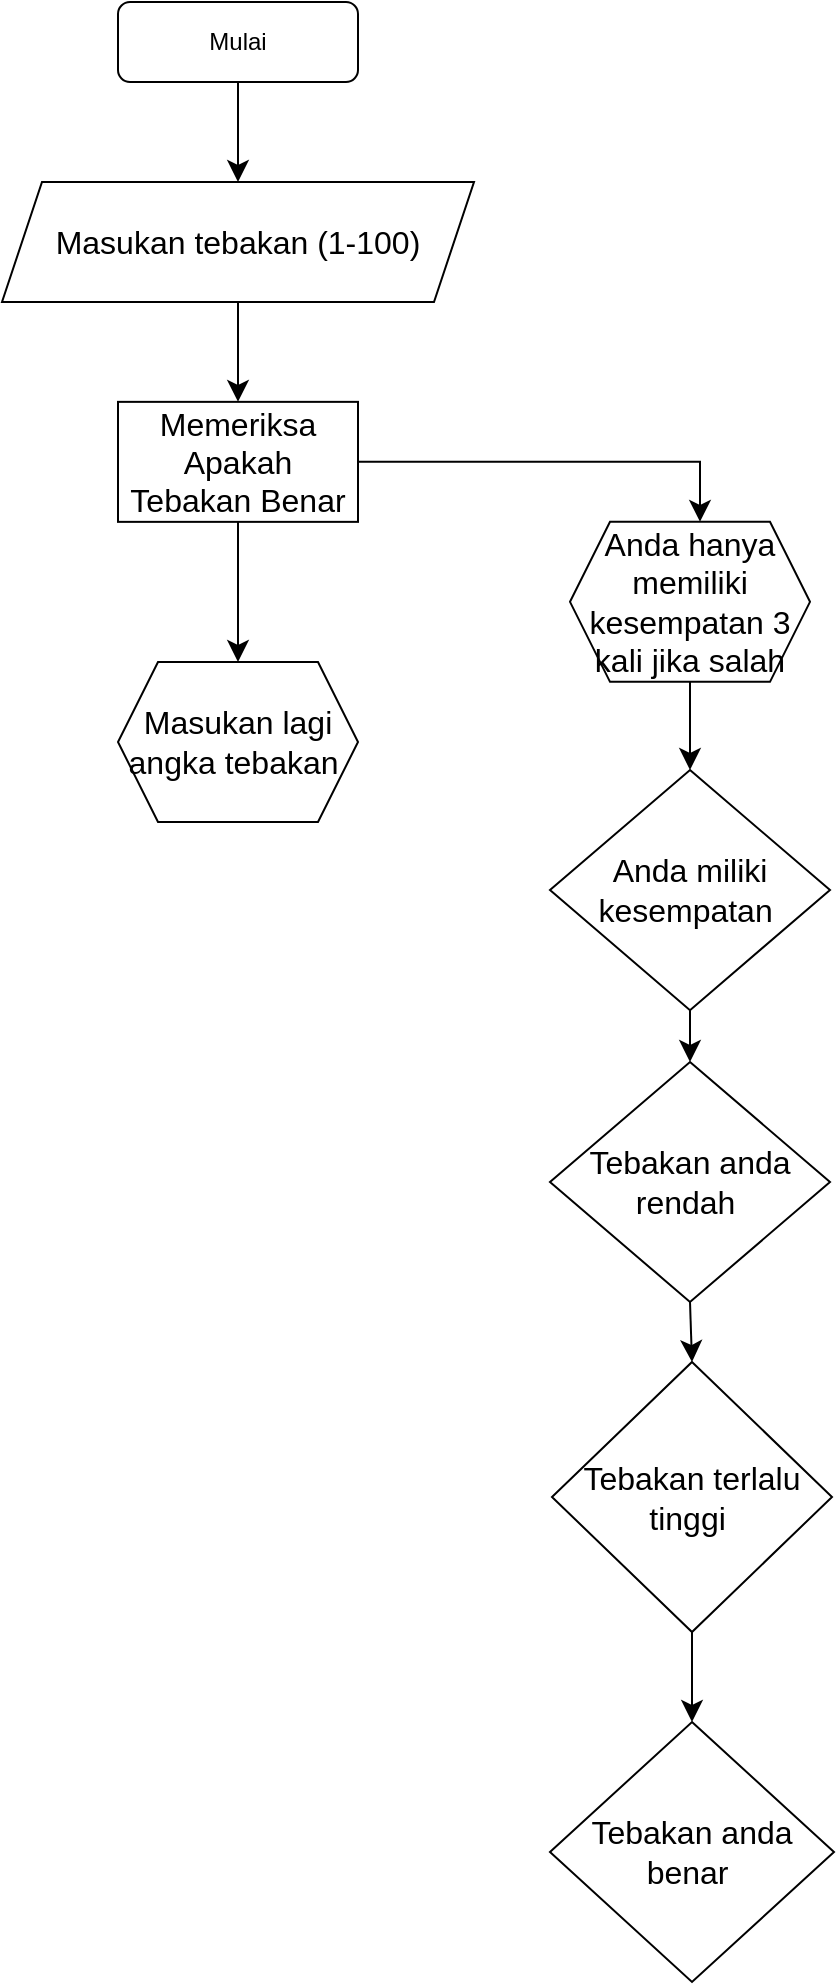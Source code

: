 <mxfile version="22.0.4" type="github">
  <diagram id="C5RBs43oDa-KdzZeNtuy" name="Page-1">
    <mxGraphModel dx="449" dy="736" grid="1" gridSize="10" guides="1" tooltips="1" connect="1" arrows="1" fold="1" page="1" pageScale="1" pageWidth="827" pageHeight="1169" math="0" shadow="0">
      <root>
        <mxCell id="WIyWlLk6GJQsqaUBKTNV-0" />
        <mxCell id="WIyWlLk6GJQsqaUBKTNV-1" parent="WIyWlLk6GJQsqaUBKTNV-0" />
        <mxCell id="WIyWlLk6GJQsqaUBKTNV-3" value="Mulai" style="rounded=1;whiteSpace=wrap;html=1;fontSize=12;glass=0;strokeWidth=1;shadow=0;" parent="WIyWlLk6GJQsqaUBKTNV-1" vertex="1">
          <mxGeometry x="160" y="80" width="120" height="40" as="geometry" />
        </mxCell>
        <mxCell id="2ZP7MVJUTkGxahNRQjdo-2" value="" style="edgeStyle=none;orthogonalLoop=1;jettySize=auto;html=1;rounded=0;fontSize=12;startSize=8;endSize=8;curved=1;exitX=0.5;exitY=1;exitDx=0;exitDy=0;entryX=0.5;entryY=0;entryDx=0;entryDy=0;" parent="WIyWlLk6GJQsqaUBKTNV-1" source="WIyWlLk6GJQsqaUBKTNV-3" target="_DnQs_Z1P2Ir-Lfi21zD-6" edge="1">
          <mxGeometry width="140" relative="1" as="geometry">
            <mxPoint x="70" y="130" as="sourcePoint" />
            <mxPoint x="220" y="170" as="targetPoint" />
            <Array as="points" />
          </mxGeometry>
        </mxCell>
        <mxCell id="2ZP7MVJUTkGxahNRQjdo-3" style="edgeStyle=none;curved=1;rounded=0;orthogonalLoop=1;jettySize=auto;html=1;exitX=1;exitY=0;exitDx=0;exitDy=0;fontSize=12;startSize=8;endSize=8;" parent="WIyWlLk6GJQsqaUBKTNV-1" edge="1">
          <mxGeometry relative="1" as="geometry">
            <mxPoint x="245" y="310" as="sourcePoint" />
            <mxPoint x="245" y="310" as="targetPoint" />
          </mxGeometry>
        </mxCell>
        <mxCell id="_DnQs_Z1P2Ir-Lfi21zD-2" value="Memeriksa Apakah Tebakan Benar" style="whiteSpace=wrap;html=1;fontSize=16;" parent="WIyWlLk6GJQsqaUBKTNV-1" vertex="1">
          <mxGeometry x="160" y="279.93" width="120" height="60" as="geometry" />
        </mxCell>
        <mxCell id="_DnQs_Z1P2Ir-Lfi21zD-3" value="" style="edgeStyle=none;orthogonalLoop=1;jettySize=auto;html=1;rounded=0;fontSize=12;startSize=8;endSize=8;curved=1;entryX=0.5;entryY=0;entryDx=0;entryDy=0;exitX=0.5;exitY=1;exitDx=0;exitDy=0;" parent="WIyWlLk6GJQsqaUBKTNV-1" source="_DnQs_Z1P2Ir-Lfi21zD-6" target="_DnQs_Z1P2Ir-Lfi21zD-2" edge="1">
          <mxGeometry width="140" relative="1" as="geometry">
            <mxPoint x="210" y="240" as="sourcePoint" />
            <mxPoint x="300" y="260" as="targetPoint" />
            <Array as="points" />
          </mxGeometry>
        </mxCell>
        <mxCell id="_DnQs_Z1P2Ir-Lfi21zD-4" value="Tebakan anda rendah&amp;nbsp;" style="rhombus;whiteSpace=wrap;html=1;fontSize=16;" parent="WIyWlLk6GJQsqaUBKTNV-1" vertex="1">
          <mxGeometry x="376" y="610" width="140" height="120" as="geometry" />
        </mxCell>
        <mxCell id="_DnQs_Z1P2Ir-Lfi21zD-6" value="Masukan tebakan (1-100)" style="shape=parallelogram;perimeter=parallelogramPerimeter;whiteSpace=wrap;html=1;fixedSize=1;fontSize=16;" parent="WIyWlLk6GJQsqaUBKTNV-1" vertex="1">
          <mxGeometry x="102" y="170" width="236" height="60" as="geometry" />
        </mxCell>
        <mxCell id="_DnQs_Z1P2Ir-Lfi21zD-8" value="" style="edgeStyle=none;orthogonalLoop=1;jettySize=auto;html=1;rounded=0;fontSize=12;startSize=8;endSize=8;curved=1;exitX=0.5;exitY=1;exitDx=0;exitDy=0;entryX=0.5;entryY=0;entryDx=0;entryDy=0;" parent="WIyWlLk6GJQsqaUBKTNV-1" source="_DnQs_Z1P2Ir-Lfi21zD-4" target="_DnQs_Z1P2Ir-Lfi21zD-12" edge="1">
          <mxGeometry width="140" relative="1" as="geometry">
            <mxPoint x="260" y="510" as="sourcePoint" />
            <mxPoint x="413" y="500" as="targetPoint" />
            <Array as="points" />
          </mxGeometry>
        </mxCell>
        <mxCell id="_DnQs_Z1P2Ir-Lfi21zD-11" style="edgeStyle=none;curved=1;rounded=0;orthogonalLoop=1;jettySize=auto;html=1;entryX=0.5;entryY=0;entryDx=0;entryDy=0;fontSize=12;startSize=8;endSize=8;" parent="WIyWlLk6GJQsqaUBKTNV-1" edge="1">
          <mxGeometry relative="1" as="geometry">
            <mxPoint x="413" y="500" as="sourcePoint" />
            <mxPoint x="413" y="500" as="targetPoint" />
          </mxGeometry>
        </mxCell>
        <mxCell id="_DnQs_Z1P2Ir-Lfi21zD-12" value="Tebakan terlalu tinggi&amp;nbsp;" style="rhombus;whiteSpace=wrap;html=1;fontSize=16;" parent="WIyWlLk6GJQsqaUBKTNV-1" vertex="1">
          <mxGeometry x="377" y="760" width="140" height="135" as="geometry" />
        </mxCell>
        <mxCell id="_DnQs_Z1P2Ir-Lfi21zD-13" value="" style="edgeStyle=none;orthogonalLoop=1;jettySize=auto;html=1;rounded=0;fontSize=12;startSize=8;endSize=8;curved=1;exitX=0.5;exitY=1;exitDx=0;exitDy=0;entryX=0.5;entryY=0;entryDx=0;entryDy=0;" parent="WIyWlLk6GJQsqaUBKTNV-1" source="_DnQs_Z1P2Ir-Lfi21zD-12" target="_DnQs_Z1P2Ir-Lfi21zD-14" edge="1">
          <mxGeometry width="140" relative="1" as="geometry">
            <mxPoint x="260" y="520" as="sourcePoint" />
            <mxPoint x="410" y="690" as="targetPoint" />
            <Array as="points" />
          </mxGeometry>
        </mxCell>
        <mxCell id="_DnQs_Z1P2Ir-Lfi21zD-14" value="Tebakan anda benar&amp;nbsp;" style="rhombus;whiteSpace=wrap;html=1;fontSize=16;" parent="WIyWlLk6GJQsqaUBKTNV-1" vertex="1">
          <mxGeometry x="376" y="940" width="142" height="130" as="geometry" />
        </mxCell>
        <mxCell id="_KrdQK7Pouet_UWbNt0K-0" value="" style="edgeStyle=segmentEdgeStyle;endArrow=classic;html=1;curved=0;rounded=0;endSize=8;startSize=8;sourcePerimeterSpacing=0;targetPerimeterSpacing=0;fontSize=12;exitX=1;exitY=0.5;exitDx=0;exitDy=0;" parent="WIyWlLk6GJQsqaUBKTNV-1" source="_DnQs_Z1P2Ir-Lfi21zD-2" target="_KrdQK7Pouet_UWbNt0K-6" edge="1">
          <mxGeometry width="140" relative="1" as="geometry">
            <mxPoint x="320" y="299.93" as="sourcePoint" />
            <mxPoint x="230" y="390" as="targetPoint" />
            <Array as="points">
              <mxPoint x="451" y="310" />
            </Array>
          </mxGeometry>
        </mxCell>
        <mxCell id="_KrdQK7Pouet_UWbNt0K-4" value="" style="edgeStyle=none;orthogonalLoop=1;jettySize=auto;html=1;rounded=0;fontSize=12;startSize=8;endSize=8;curved=1;exitX=0.5;exitY=1;exitDx=0;exitDy=0;" parent="WIyWlLk6GJQsqaUBKTNV-1" source="_DnQs_Z1P2Ir-Lfi21zD-2" edge="1" target="pNcdOlw_u13es9BGFDfQ-0">
          <mxGeometry width="140" relative="1" as="geometry">
            <mxPoint x="230" y="420" as="sourcePoint" />
            <mxPoint x="220.0" y="370" as="targetPoint" />
            <Array as="points" />
          </mxGeometry>
        </mxCell>
        <mxCell id="_KrdQK7Pouet_UWbNt0K-6" value="Anda hanya memiliki kesempatan 3 kali jika salah" style="shape=hexagon;perimeter=hexagonPerimeter2;whiteSpace=wrap;html=1;fixedSize=1;fontSize=16;" parent="WIyWlLk6GJQsqaUBKTNV-1" vertex="1">
          <mxGeometry x="386" y="339.93" width="120" height="80" as="geometry" />
        </mxCell>
        <mxCell id="_KrdQK7Pouet_UWbNt0K-12" style="edgeStyle=none;curved=1;rounded=0;orthogonalLoop=1;jettySize=auto;html=1;fontSize=12;startSize=8;endSize=8;entryX=0.5;entryY=0;entryDx=0;entryDy=0;" parent="WIyWlLk6GJQsqaUBKTNV-1" source="_KrdQK7Pouet_UWbNt0K-11" target="_DnQs_Z1P2Ir-Lfi21zD-4" edge="1">
          <mxGeometry relative="1" as="geometry">
            <mxPoint x="580" y="590" as="targetPoint" />
          </mxGeometry>
        </mxCell>
        <mxCell id="_KrdQK7Pouet_UWbNt0K-11" value="Anda miliki kesempatan&amp;nbsp;" style="rhombus;whiteSpace=wrap;html=1;fontSize=16;" parent="WIyWlLk6GJQsqaUBKTNV-1" vertex="1">
          <mxGeometry x="376" y="464" width="140" height="120.07" as="geometry" />
        </mxCell>
        <mxCell id="_KrdQK7Pouet_UWbNt0K-13" value="" style="edgeStyle=none;orthogonalLoop=1;jettySize=auto;html=1;rounded=0;fontSize=12;startSize=8;endSize=8;curved=1;exitX=0.5;exitY=1;exitDx=0;exitDy=0;entryX=0.5;entryY=0;entryDx=0;entryDy=0;" parent="WIyWlLk6GJQsqaUBKTNV-1" source="_KrdQK7Pouet_UWbNt0K-6" target="_KrdQK7Pouet_UWbNt0K-11" edge="1">
          <mxGeometry width="140" relative="1" as="geometry">
            <mxPoint x="390" y="490" as="sourcePoint" />
            <mxPoint x="530" y="490" as="targetPoint" />
            <Array as="points" />
          </mxGeometry>
        </mxCell>
        <mxCell id="pNcdOlw_u13es9BGFDfQ-0" value="Masukan lagi angka tebakan&amp;nbsp;" style="shape=hexagon;perimeter=hexagonPerimeter2;whiteSpace=wrap;html=1;fixedSize=1;fontSize=16;" vertex="1" parent="WIyWlLk6GJQsqaUBKTNV-1">
          <mxGeometry x="160" y="410" width="120" height="80" as="geometry" />
        </mxCell>
      </root>
    </mxGraphModel>
  </diagram>
</mxfile>
